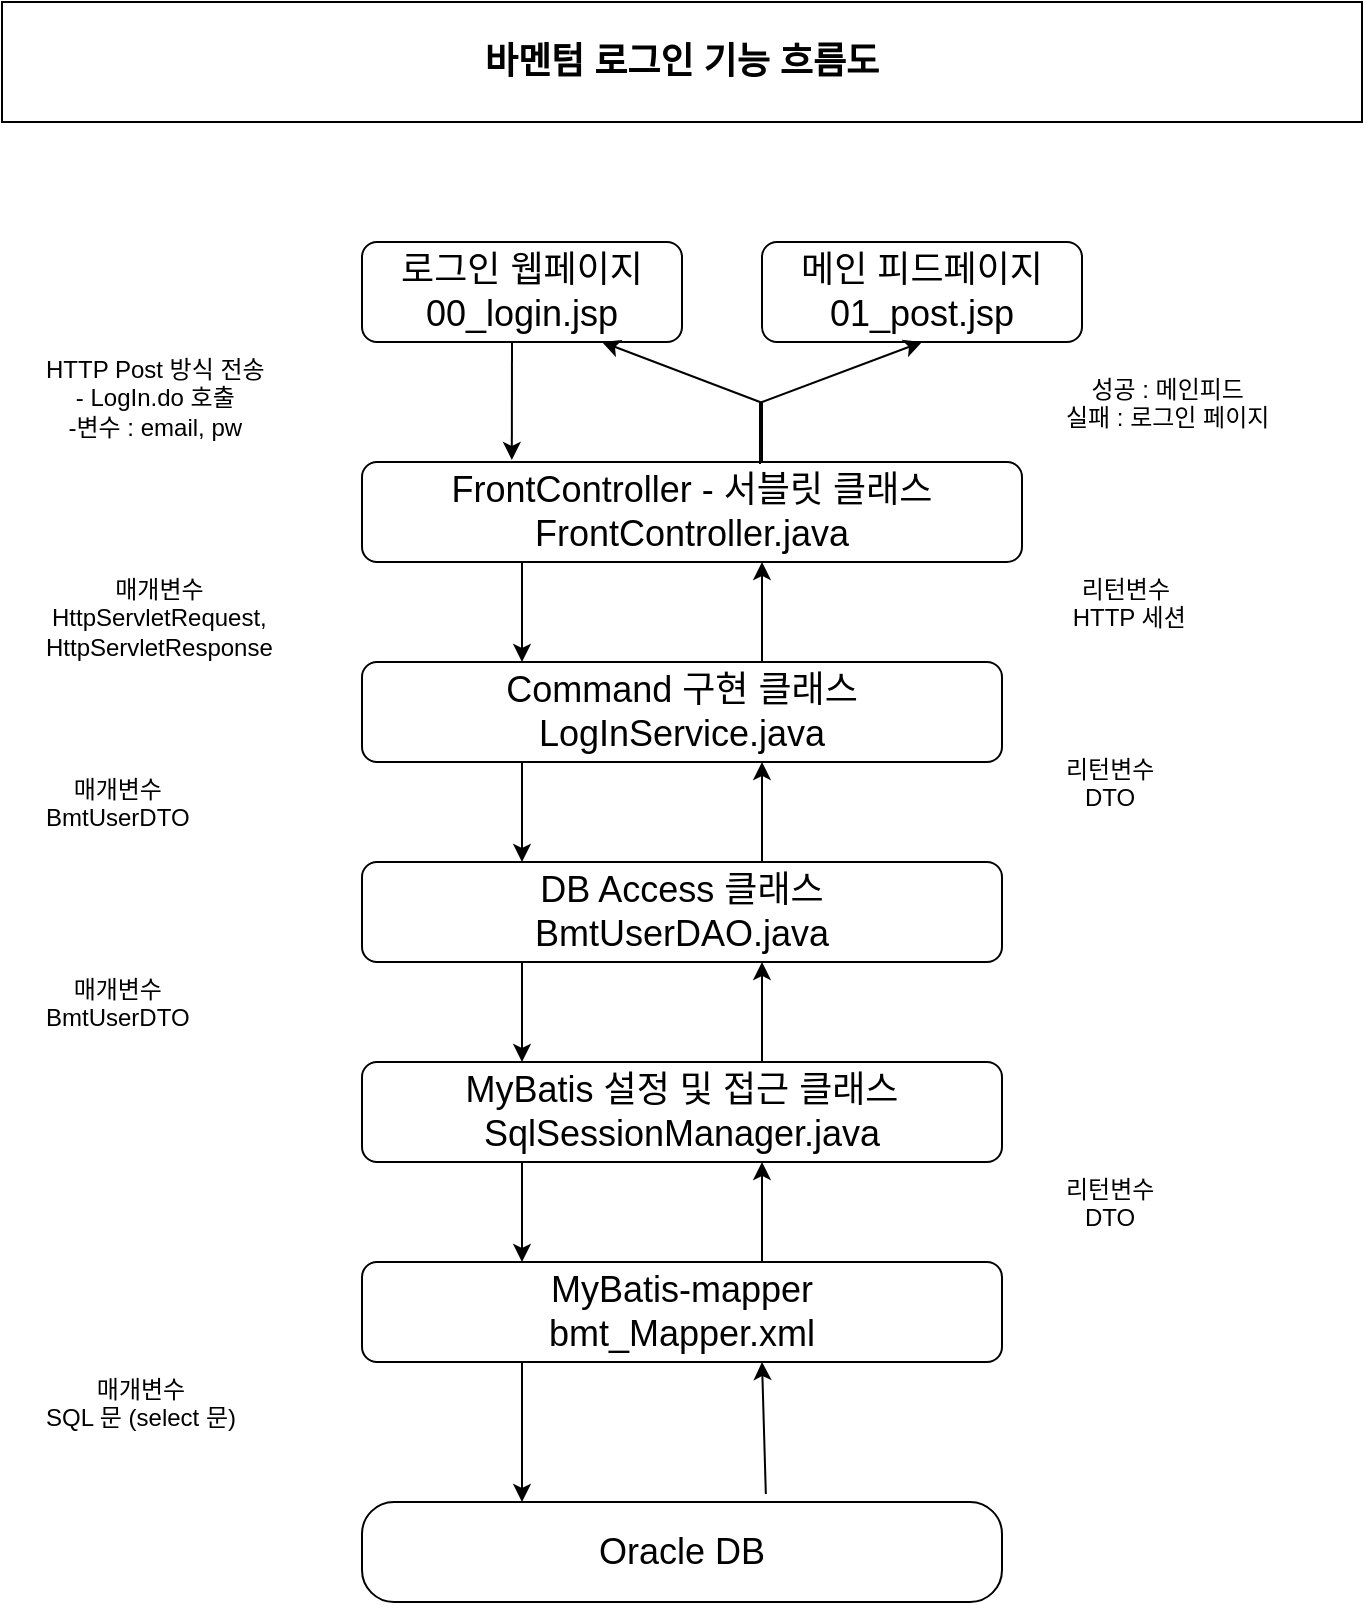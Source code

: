 <mxfile version="21.1.2" type="device">
  <diagram id="C5RBs43oDa-KdzZeNtuy" name="Page-1">
    <mxGraphModel dx="1658" dy="828" grid="1" gridSize="10" guides="1" tooltips="1" connect="1" arrows="1" fold="1" page="1" pageScale="1" pageWidth="827" pageHeight="1169" math="0" shadow="0">
      <root>
        <mxCell id="WIyWlLk6GJQsqaUBKTNV-0" />
        <mxCell id="WIyWlLk6GJQsqaUBKTNV-1" parent="WIyWlLk6GJQsqaUBKTNV-0" />
        <mxCell id="hzerCCfVcDW8n5RPLtf0-5" value="&lt;font style=&quot;font-size: 18px;&quot;&gt;로그인 웹페이지&lt;br&gt;00_login.jsp&lt;/font&gt;" style="rounded=1;whiteSpace=wrap;html=1;fontSize=12;glass=0;strokeWidth=1;shadow=0;" parent="WIyWlLk6GJQsqaUBKTNV-1" vertex="1">
          <mxGeometry x="255" y="180" width="160" height="50" as="geometry" />
        </mxCell>
        <mxCell id="hzerCCfVcDW8n5RPLtf0-10" value="&lt;b&gt;&lt;font style=&quot;font-size: 18px;&quot;&gt;바멘텀 로그인 기능 흐름도&lt;/font&gt;&lt;/b&gt;" style="rounded=0;whiteSpace=wrap;html=1;" parent="WIyWlLk6GJQsqaUBKTNV-1" vertex="1">
          <mxGeometry x="75" y="60" width="680" height="60" as="geometry" />
        </mxCell>
        <mxCell id="lnJPEAX5A74dmJPwMCmh-2" value="&lt;font style=&quot;font-size: 18px;&quot;&gt;FrontController - 서블릿 클래스&lt;br&gt;FrontController.java&lt;/font&gt;" style="rounded=1;whiteSpace=wrap;html=1;fontSize=12;glass=0;strokeWidth=1;shadow=0;" parent="WIyWlLk6GJQsqaUBKTNV-1" vertex="1">
          <mxGeometry x="255" y="290" width="330" height="50" as="geometry" />
        </mxCell>
        <mxCell id="pK67xfKxK2wcU8J90rVl-1" value="&lt;font style=&quot;font-size: 18px;&quot;&gt;Command 구현 클래스&lt;br&gt;LogInService.java&lt;/font&gt;" style="rounded=1;whiteSpace=wrap;html=1;fontSize=12;glass=0;strokeWidth=1;shadow=0;" parent="WIyWlLk6GJQsqaUBKTNV-1" vertex="1">
          <mxGeometry x="255" y="390" width="320" height="50" as="geometry" />
        </mxCell>
        <mxCell id="pK67xfKxK2wcU8J90rVl-2" value="&lt;font style=&quot;font-size: 18px;&quot;&gt;Oracle DB&lt;/font&gt;" style="rounded=1;whiteSpace=wrap;html=1;fontSize=12;glass=0;strokeWidth=1;shadow=0;arcSize=32;" parent="WIyWlLk6GJQsqaUBKTNV-1" vertex="1">
          <mxGeometry x="255" y="810" width="320" height="50" as="geometry" />
        </mxCell>
        <mxCell id="pK67xfKxK2wcU8J90rVl-3" value="&lt;font style=&quot;font-size: 18px;&quot;&gt;DB Access 클래스&lt;br style=&quot;border-color: var(--border-color);&quot;&gt;BmtUserDAO.java&lt;/font&gt;" style="rounded=1;whiteSpace=wrap;html=1;fontSize=12;glass=0;strokeWidth=1;shadow=0;" parent="WIyWlLk6GJQsqaUBKTNV-1" vertex="1">
          <mxGeometry x="255" y="490" width="320" height="50" as="geometry" />
        </mxCell>
        <mxCell id="pK67xfKxK2wcU8J90rVl-4" value="&lt;font style=&quot;font-size: 18px;&quot;&gt;MyBatis 설정 및 접근 클래스&lt;br style=&quot;border-color: var(--border-color);&quot;&gt;SqlSessionManager.java&lt;/font&gt;" style="rounded=1;whiteSpace=wrap;html=1;fontSize=12;glass=0;strokeWidth=1;shadow=0;" parent="WIyWlLk6GJQsqaUBKTNV-1" vertex="1">
          <mxGeometry x="255" y="590" width="320" height="50" as="geometry" />
        </mxCell>
        <mxCell id="pK67xfKxK2wcU8J90rVl-5" value="&lt;font style=&quot;font-size: 18px;&quot;&gt;MyBatis-mapper&lt;br&gt;bmt_Mapper.xml&lt;/font&gt;" style="rounded=1;whiteSpace=wrap;html=1;fontSize=12;glass=0;strokeWidth=1;shadow=0;" parent="WIyWlLk6GJQsqaUBKTNV-1" vertex="1">
          <mxGeometry x="255" y="690" width="320" height="50" as="geometry" />
        </mxCell>
        <mxCell id="pK67xfKxK2wcU8J90rVl-8" value="" style="endArrow=classic;html=1;rounded=0;exitX=0.25;exitY=1;exitDx=0;exitDy=0;entryX=0.25;entryY=0;entryDx=0;entryDy=0;" parent="WIyWlLk6GJQsqaUBKTNV-1" source="pK67xfKxK2wcU8J90rVl-1" target="pK67xfKxK2wcU8J90rVl-3" edge="1">
          <mxGeometry width="50" height="50" relative="1" as="geometry">
            <mxPoint x="575" y="430" as="sourcePoint" />
            <mxPoint x="575" y="490" as="targetPoint" />
          </mxGeometry>
        </mxCell>
        <mxCell id="pK67xfKxK2wcU8J90rVl-9" value="" style="endArrow=classic;html=1;rounded=0;exitX=0.25;exitY=1;exitDx=0;exitDy=0;entryX=0.25;entryY=0;entryDx=0;entryDy=0;" parent="WIyWlLk6GJQsqaUBKTNV-1" source="pK67xfKxK2wcU8J90rVl-3" target="pK67xfKxK2wcU8J90rVl-4" edge="1">
          <mxGeometry width="50" height="50" relative="1" as="geometry">
            <mxPoint x="345" y="560" as="sourcePoint" />
            <mxPoint x="345" y="610" as="targetPoint" />
          </mxGeometry>
        </mxCell>
        <mxCell id="pK67xfKxK2wcU8J90rVl-10" value="" style="endArrow=classic;html=1;rounded=0;exitX=0.25;exitY=1;exitDx=0;exitDy=0;" parent="WIyWlLk6GJQsqaUBKTNV-1" edge="1">
          <mxGeometry width="50" height="50" relative="1" as="geometry">
            <mxPoint x="335" y="640" as="sourcePoint" />
            <mxPoint x="335" y="690" as="targetPoint" />
          </mxGeometry>
        </mxCell>
        <mxCell id="pK67xfKxK2wcU8J90rVl-11" value="" style="endArrow=classic;html=1;rounded=0;entryX=0.25;entryY=0;entryDx=0;entryDy=0;exitX=0.25;exitY=1;exitDx=0;exitDy=0;" parent="WIyWlLk6GJQsqaUBKTNV-1" source="pK67xfKxK2wcU8J90rVl-5" target="pK67xfKxK2wcU8J90rVl-2" edge="1">
          <mxGeometry width="50" height="50" relative="1" as="geometry">
            <mxPoint x="315" y="750" as="sourcePoint" />
            <mxPoint x="385" y="810" as="targetPoint" />
          </mxGeometry>
        </mxCell>
        <mxCell id="pK67xfKxK2wcU8J90rVl-12" value="&lt;div style=&quot;text-align: center;&quot;&gt;HTTP Post 방식 전송&lt;/div&gt;&lt;div style=&quot;text-align: center;&quot;&gt;- LogIn.do 호출&lt;br&gt;-변수 : email, pw&lt;/div&gt;" style="text;whiteSpace=wrap;html=1;" parent="WIyWlLk6GJQsqaUBKTNV-1" vertex="1">
          <mxGeometry x="95" y="230" width="140" height="50" as="geometry" />
        </mxCell>
        <mxCell id="pK67xfKxK2wcU8J90rVl-13" value="&lt;div style=&quot;text-align: center;&quot;&gt;매개변수&lt;/div&gt;&lt;div style=&quot;text-align: center;&quot;&gt;HttpServletRequest,&lt;br&gt;HttpServletResponse&lt;/div&gt;" style="text;whiteSpace=wrap;html=1;" parent="WIyWlLk6GJQsqaUBKTNV-1" vertex="1">
          <mxGeometry x="95" y="340" width="140" height="50" as="geometry" />
        </mxCell>
        <mxCell id="pK67xfKxK2wcU8J90rVl-14" value="&lt;div style=&quot;text-align: center;&quot;&gt;매개변수&lt;/div&gt;&lt;div style=&quot;text-align: center;&quot;&gt;BmtUserDTO&lt;/div&gt;" style="text;whiteSpace=wrap;html=1;" parent="WIyWlLk6GJQsqaUBKTNV-1" vertex="1">
          <mxGeometry x="95" y="540" width="140" height="50" as="geometry" />
        </mxCell>
        <mxCell id="pK67xfKxK2wcU8J90rVl-17" value="&lt;div style=&quot;text-align: center;&quot;&gt;매개변수&lt;/div&gt;&lt;div style=&quot;text-align: center;&quot;&gt;SQL 문 (select 문)&lt;/div&gt;" style="text;whiteSpace=wrap;html=1;" parent="WIyWlLk6GJQsqaUBKTNV-1" vertex="1">
          <mxGeometry x="95" y="740" width="140" height="50" as="geometry" />
        </mxCell>
        <mxCell id="pK67xfKxK2wcU8J90rVl-19" value="" style="endArrow=classic;html=1;rounded=0;entryX=0.75;entryY=1;entryDx=0;entryDy=0;" parent="WIyWlLk6GJQsqaUBKTNV-1" edge="1">
          <mxGeometry width="50" height="50" relative="1" as="geometry">
            <mxPoint x="455" y="690" as="sourcePoint" />
            <mxPoint x="455" y="640" as="targetPoint" />
          </mxGeometry>
        </mxCell>
        <mxCell id="pK67xfKxK2wcU8J90rVl-20" value="" style="endArrow=classic;html=1;rounded=0;entryX=0.75;entryY=1;entryDx=0;entryDy=0;" parent="WIyWlLk6GJQsqaUBKTNV-1" edge="1">
          <mxGeometry width="50" height="50" relative="1" as="geometry">
            <mxPoint x="455" y="590" as="sourcePoint" />
            <mxPoint x="455" y="540" as="targetPoint" />
          </mxGeometry>
        </mxCell>
        <mxCell id="pK67xfKxK2wcU8J90rVl-21" value="" style="endArrow=classic;html=1;rounded=0;entryX=0.75;entryY=1;entryDx=0;entryDy=0;" parent="WIyWlLk6GJQsqaUBKTNV-1" edge="1">
          <mxGeometry width="50" height="50" relative="1" as="geometry">
            <mxPoint x="455" y="490" as="sourcePoint" />
            <mxPoint x="455" y="440" as="targetPoint" />
          </mxGeometry>
        </mxCell>
        <mxCell id="pK67xfKxK2wcU8J90rVl-22" value="" style="endArrow=classic;html=1;rounded=0;entryX=0.75;entryY=1;entryDx=0;entryDy=0;" parent="WIyWlLk6GJQsqaUBKTNV-1" edge="1">
          <mxGeometry width="50" height="50" relative="1" as="geometry">
            <mxPoint x="455" y="390" as="sourcePoint" />
            <mxPoint x="455" y="340" as="targetPoint" />
          </mxGeometry>
        </mxCell>
        <mxCell id="pK67xfKxK2wcU8J90rVl-24" value="" style="endArrow=classic;html=1;rounded=0;exitX=0.25;exitY=1;exitDx=0;exitDy=0;entryX=0.25;entryY=0;entryDx=0;entryDy=0;" parent="WIyWlLk6GJQsqaUBKTNV-1" edge="1">
          <mxGeometry width="50" height="50" relative="1" as="geometry">
            <mxPoint x="335" y="340" as="sourcePoint" />
            <mxPoint x="335" y="390" as="targetPoint" />
          </mxGeometry>
        </mxCell>
        <mxCell id="pK67xfKxK2wcU8J90rVl-25" value="" style="endArrow=classic;html=1;rounded=0;entryX=0.227;entryY=-0.02;entryDx=0;entryDy=0;entryPerimeter=0;" parent="WIyWlLk6GJQsqaUBKTNV-1" target="lnJPEAX5A74dmJPwMCmh-2" edge="1">
          <mxGeometry width="50" height="50" relative="1" as="geometry">
            <mxPoint x="330" y="230" as="sourcePoint" />
            <mxPoint x="335" y="280" as="targetPoint" />
          </mxGeometry>
        </mxCell>
        <mxCell id="pK67xfKxK2wcU8J90rVl-26" value="" style="endArrow=classic;html=1;rounded=0;entryX=0.75;entryY=1;entryDx=0;entryDy=0;exitX=0.603;exitY=0.02;exitDx=0;exitDy=0;exitPerimeter=0;" parent="WIyWlLk6GJQsqaUBKTNV-1" source="lnJPEAX5A74dmJPwMCmh-2" edge="1" target="hzerCCfVcDW8n5RPLtf0-5">
          <mxGeometry width="50" height="50" relative="1" as="geometry">
            <mxPoint x="455" y="280" as="sourcePoint" />
            <mxPoint x="455" y="230" as="targetPoint" />
            <Array as="points">
              <mxPoint x="454" y="260" />
            </Array>
          </mxGeometry>
        </mxCell>
        <mxCell id="pK67xfKxK2wcU8J90rVl-27" value="" style="endArrow=classic;html=1;rounded=0;entryX=0.75;entryY=1;entryDx=0;entryDy=0;exitX=0.631;exitY=-0.08;exitDx=0;exitDy=0;exitPerimeter=0;" parent="WIyWlLk6GJQsqaUBKTNV-1" source="pK67xfKxK2wcU8J90rVl-2" edge="1">
          <mxGeometry width="50" height="50" relative="1" as="geometry">
            <mxPoint x="455" y="800" as="sourcePoint" />
            <mxPoint x="455" y="740" as="targetPoint" />
          </mxGeometry>
        </mxCell>
        <mxCell id="Cv6UwKZ2GkJeiv2dTl6G-0" value="&lt;div style=&quot;text-align: center;&quot;&gt;매개변수&lt;/div&gt;&lt;div style=&quot;text-align: center;&quot;&gt;BmtUserDTO&lt;/div&gt;" style="text;whiteSpace=wrap;html=1;" parent="WIyWlLk6GJQsqaUBKTNV-1" vertex="1">
          <mxGeometry x="95" y="440" width="140" height="50" as="geometry" />
        </mxCell>
        <mxCell id="Cv6UwKZ2GkJeiv2dTl6G-1" value="&lt;div style=&quot;text-align: center;&quot;&gt;리턴변수&lt;/div&gt;&lt;div style=&quot;text-align: center;&quot;&gt;DTO&lt;/div&gt;" style="text;whiteSpace=wrap;html=1;" parent="WIyWlLk6GJQsqaUBKTNV-1" vertex="1">
          <mxGeometry x="605" y="640" width="140" height="50" as="geometry" />
        </mxCell>
        <mxCell id="Cv6UwKZ2GkJeiv2dTl6G-2" value="&lt;div style=&quot;text-align: center;&quot;&gt;리턴변수&lt;/div&gt;&lt;div style=&quot;text-align: center;&quot;&gt;DTO&lt;/div&gt;" style="text;whiteSpace=wrap;html=1;" parent="WIyWlLk6GJQsqaUBKTNV-1" vertex="1">
          <mxGeometry x="605" y="430" width="140" height="50" as="geometry" />
        </mxCell>
        <mxCell id="Cv6UwKZ2GkJeiv2dTl6G-3" value="&lt;div style=&quot;text-align: center;&quot;&gt;리턴변수&lt;br&gt;&lt;span style=&quot;background-color: initial;&quot;&gt;&amp;nbsp;HTTP 세션&lt;/span&gt;&lt;br&gt;&lt;/div&gt;" style="text;whiteSpace=wrap;html=1;" parent="WIyWlLk6GJQsqaUBKTNV-1" vertex="1">
          <mxGeometry x="605" y="340" width="140" height="50" as="geometry" />
        </mxCell>
        <mxCell id="Cv6UwKZ2GkJeiv2dTl6G-5" value="&lt;div style=&quot;text-align: center;&quot;&gt;성공 : 메인피드&lt;br&gt;&lt;/div&gt;&lt;div style=&quot;text-align: center;&quot;&gt;실패 : 로그인 페이지&lt;/div&gt;&lt;div style=&quot;text-align: center;&quot;&gt;&lt;br&gt;&lt;/div&gt;" style="text;whiteSpace=wrap;html=1;" parent="WIyWlLk6GJQsqaUBKTNV-1" vertex="1">
          <mxGeometry x="605" y="240" width="140" height="50" as="geometry" />
        </mxCell>
        <mxCell id="bUPa-DMMdfJuMVYBbBSy-0" value="&lt;font style=&quot;font-size: 18px;&quot;&gt;메인 피드페이지&lt;br&gt;01_post.jsp&lt;/font&gt;" style="rounded=1;whiteSpace=wrap;html=1;fontSize=12;glass=0;strokeWidth=1;shadow=0;" vertex="1" parent="WIyWlLk6GJQsqaUBKTNV-1">
          <mxGeometry x="455" y="180" width="160" height="50" as="geometry" />
        </mxCell>
        <mxCell id="bUPa-DMMdfJuMVYBbBSy-1" value="" style="endArrow=classic;html=1;rounded=0;entryX=0.5;entryY=1;entryDx=0;entryDy=0;" edge="1" parent="WIyWlLk6GJQsqaUBKTNV-1" target="bUPa-DMMdfJuMVYBbBSy-0">
          <mxGeometry width="50" height="50" relative="1" as="geometry">
            <mxPoint x="455" y="290" as="sourcePoint" />
            <mxPoint x="412" y="245" as="targetPoint" />
            <Array as="points">
              <mxPoint x="455" y="260" />
            </Array>
          </mxGeometry>
        </mxCell>
      </root>
    </mxGraphModel>
  </diagram>
</mxfile>
